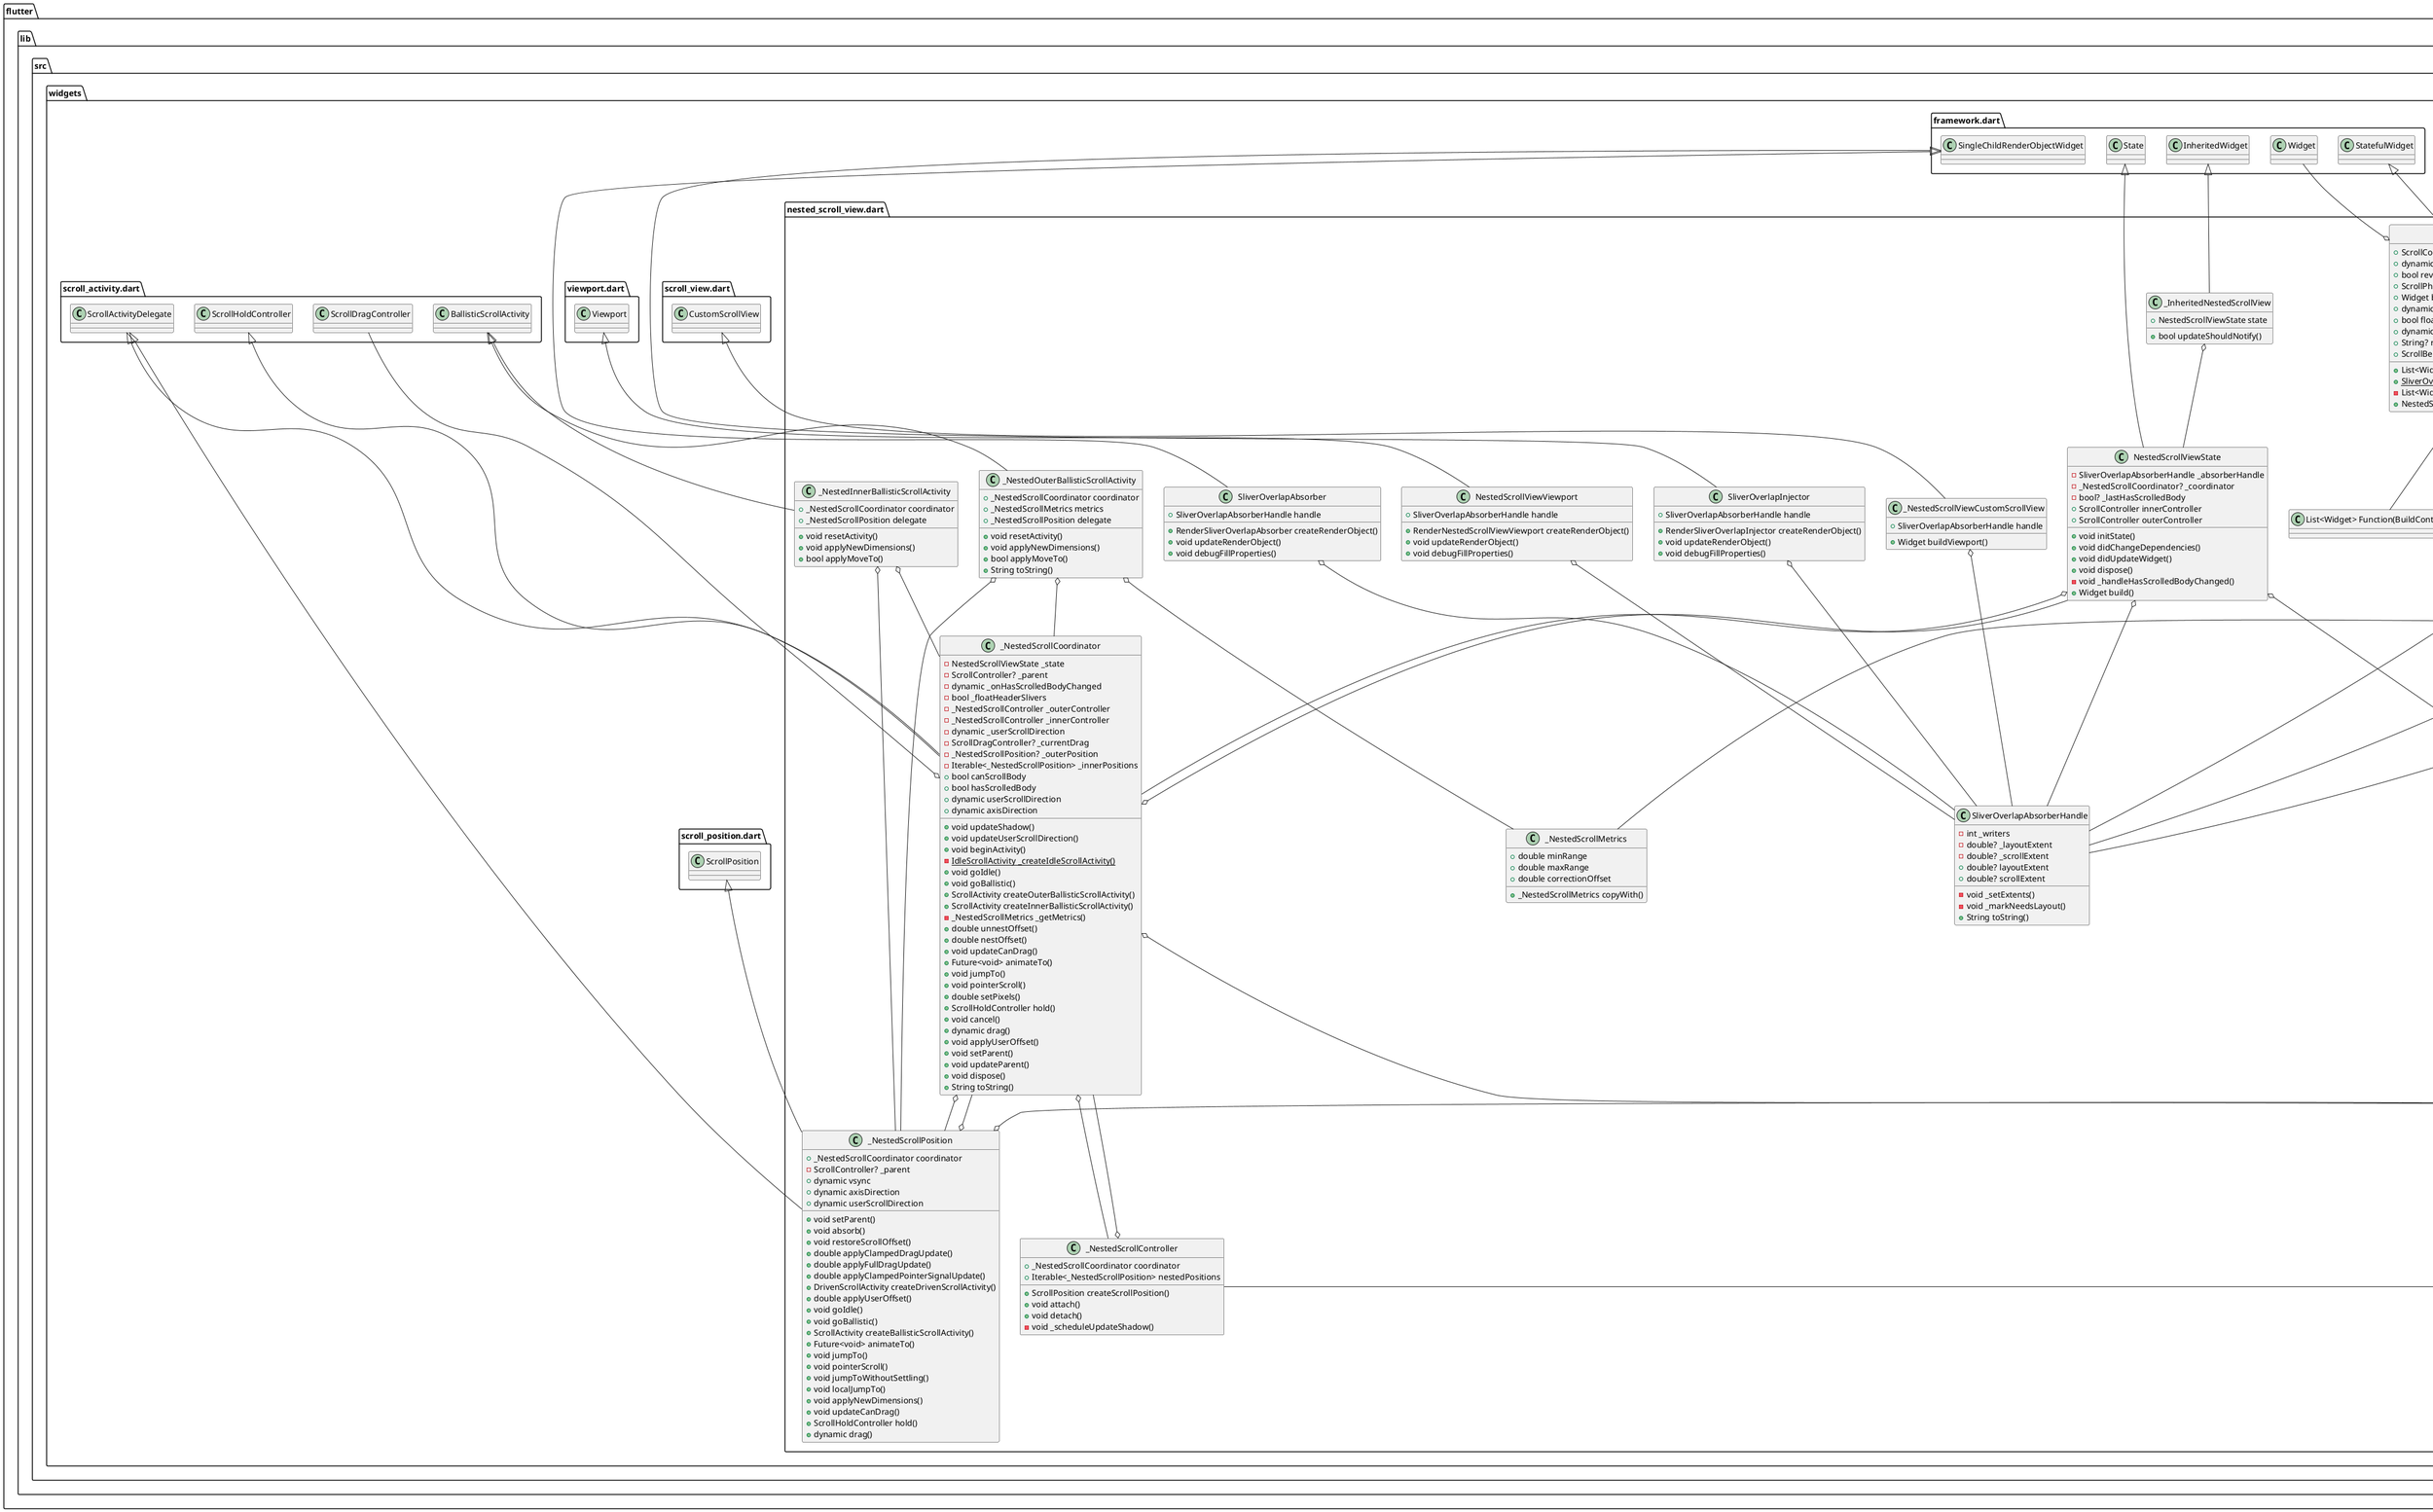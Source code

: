 @startuml
set namespaceSeparator ::

class "flutter::lib::src::widgets::nested_scroll_view.dart::NestedScrollView" {
  +ScrollController? controller
  +dynamic scrollDirection
  +bool reverse
  +ScrollPhysics? physics
  +List<Widget> Function(BuildContext, bool) headerSliverBuilder
  +Widget body
  +dynamic dragStartBehavior
  +bool floatHeaderSlivers
  +dynamic clipBehavior
  +String? restorationId
  +ScrollBehavior? scrollBehavior
  {static} +SliverOverlapAbsorberHandle sliverOverlapAbsorberHandleFor()
  -List<Widget> _buildSlivers()
  +NestedScrollViewState createState()
}

"flutter::lib::src::widgets::nested_scroll_view.dart::NestedScrollView" o-- "flutter::lib::src::widgets::scroll_controller.dart::ScrollController"
"flutter::lib::src::widgets::nested_scroll_view.dart::NestedScrollView" o-- "flutter::lib::src::widgets::scroll_physics.dart::ScrollPhysics"
"flutter::lib::src::widgets::nested_scroll_view.dart::NestedScrollView" o-- "flutter::lib::src::widgets::nested_scroll_view.dart::List<Widget> Function(BuildContext, bool)"
"flutter::lib::src::widgets::nested_scroll_view.dart::NestedScrollView" o-- "flutter::lib::src::widgets::framework.dart::Widget"
"flutter::lib::src::widgets::nested_scroll_view.dart::NestedScrollView" o-- "flutter::lib::src::widgets::scroll_configuration.dart::ScrollBehavior"
"flutter::lib::src::widgets::framework.dart::StatefulWidget" <|-- "flutter::lib::src::widgets::nested_scroll_view.dart::NestedScrollView"

class "flutter::lib::src::widgets::nested_scroll_view.dart::NestedScrollViewState" {
  -SliverOverlapAbsorberHandle _absorberHandle
  -_NestedScrollCoordinator? _coordinator
  -bool? _lastHasScrolledBody
  +ScrollController innerController
  +ScrollController outerController
  +void initState()
  +void didChangeDependencies()
  +void didUpdateWidget()
  +void dispose()
  -void _handleHasScrolledBodyChanged()
  +Widget build()
}

"flutter::lib::src::widgets::nested_scroll_view.dart::NestedScrollViewState" o-- "flutter::lib::src::widgets::nested_scroll_view.dart::SliverOverlapAbsorberHandle"
"flutter::lib::src::widgets::nested_scroll_view.dart::NestedScrollViewState" o-- "flutter::lib::src::widgets::nested_scroll_view.dart::_NestedScrollCoordinator"
"flutter::lib::src::widgets::nested_scroll_view.dart::NestedScrollViewState" o-- "flutter::lib::src::widgets::scroll_controller.dart::ScrollController"
"flutter::lib::src::widgets::framework.dart::State" <|-- "flutter::lib::src::widgets::nested_scroll_view.dart::NestedScrollViewState"

class "flutter::lib::src::widgets::nested_scroll_view.dart::_NestedScrollViewCustomScrollView" {
  +SliverOverlapAbsorberHandle handle
  +Widget buildViewport()
}

"flutter::lib::src::widgets::nested_scroll_view.dart::_NestedScrollViewCustomScrollView" o-- "flutter::lib::src::widgets::nested_scroll_view.dart::SliverOverlapAbsorberHandle"
"flutter::lib::src::widgets::scroll_view.dart::CustomScrollView" <|-- "flutter::lib::src::widgets::nested_scroll_view.dart::_NestedScrollViewCustomScrollView"

class "flutter::lib::src::widgets::nested_scroll_view.dart::_InheritedNestedScrollView" {
  +NestedScrollViewState state
  +bool updateShouldNotify()
}

"flutter::lib::src::widgets::nested_scroll_view.dart::_InheritedNestedScrollView" o-- "flutter::lib::src::widgets::nested_scroll_view.dart::NestedScrollViewState"
"flutter::lib::src::widgets::framework.dart::InheritedWidget" <|-- "flutter::lib::src::widgets::nested_scroll_view.dart::_InheritedNestedScrollView"

class "flutter::lib::src::widgets::nested_scroll_view.dart::_NestedScrollMetrics" {
  +double minRange
  +double maxRange
  +double correctionOffset
  +_NestedScrollMetrics copyWith()
}

"flutter::lib::src::widgets::scroll_metrics.dart::FixedScrollMetrics" <|-- "flutter::lib::src::widgets::nested_scroll_view.dart::_NestedScrollMetrics"

class "flutter::lib::src::widgets::nested_scroll_view.dart::_NestedScrollCoordinator" {
  -NestedScrollViewState _state
  -ScrollController? _parent
  -dynamic _onHasScrolledBodyChanged
  -bool _floatHeaderSlivers
  -_NestedScrollController _outerController
  -_NestedScrollController _innerController
  -dynamic _userScrollDirection
  -ScrollDragController? _currentDrag
  -_NestedScrollPosition? _outerPosition
  -Iterable<_NestedScrollPosition> _innerPositions
  +bool canScrollBody
  +bool hasScrolledBody
  +dynamic userScrollDirection
  +dynamic axisDirection
  +void updateShadow()
  +void updateUserScrollDirection()
  +void beginActivity()
  {static} -IdleScrollActivity _createIdleScrollActivity()
  +void goIdle()
  +void goBallistic()
  +ScrollActivity createOuterBallisticScrollActivity()
  +ScrollActivity createInnerBallisticScrollActivity()
  -_NestedScrollMetrics _getMetrics()
  +double unnestOffset()
  +double nestOffset()
  +void updateCanDrag()
  +Future<void> animateTo()
  +void jumpTo()
  +void pointerScroll()
  +double setPixels()
  +ScrollHoldController hold()
  +void cancel()
  +dynamic drag()
  +void applyUserOffset()
  +void setParent()
  +void updateParent()
  +void dispose()
  +String toString()
}

"flutter::lib::src::widgets::nested_scroll_view.dart::_NestedScrollCoordinator" o-- "flutter::lib::src::widgets::nested_scroll_view.dart::NestedScrollViewState"
"flutter::lib::src::widgets::nested_scroll_view.dart::_NestedScrollCoordinator" o-- "flutter::lib::src::widgets::scroll_controller.dart::ScrollController"
"flutter::lib::src::widgets::nested_scroll_view.dart::_NestedScrollCoordinator" o-- "flutter::lib::src::widgets::nested_scroll_view.dart::_NestedScrollController"
"flutter::lib::src::widgets::nested_scroll_view.dart::_NestedScrollCoordinator" o-- "flutter::lib::src::widgets::scroll_activity.dart::ScrollDragController"
"flutter::lib::src::widgets::nested_scroll_view.dart::_NestedScrollCoordinator" o-- "flutter::lib::src::widgets::nested_scroll_view.dart::_NestedScrollPosition"
"flutter::lib::src::widgets::scroll_activity.dart::ScrollActivityDelegate" <|-- "flutter::lib::src::widgets::nested_scroll_view.dart::_NestedScrollCoordinator"
"flutter::lib::src::widgets::scroll_activity.dart::ScrollHoldController" <|-- "flutter::lib::src::widgets::nested_scroll_view.dart::_NestedScrollCoordinator"

class "flutter::lib::src::widgets::nested_scroll_view.dart::_NestedScrollController" {
  +_NestedScrollCoordinator coordinator
  +Iterable<_NestedScrollPosition> nestedPositions
  +ScrollPosition createScrollPosition()
  +void attach()
  +void detach()
  -void _scheduleUpdateShadow()
}

"flutter::lib::src::widgets::nested_scroll_view.dart::_NestedScrollController" o-- "flutter::lib::src::widgets::nested_scroll_view.dart::_NestedScrollCoordinator"
"flutter::lib::src::widgets::scroll_controller.dart::ScrollController" <|-- "flutter::lib::src::widgets::nested_scroll_view.dart::_NestedScrollController"

class "flutter::lib::src::widgets::nested_scroll_view.dart::_NestedScrollPosition" {
  +_NestedScrollCoordinator coordinator
  -ScrollController? _parent
  +dynamic vsync
  +dynamic axisDirection
  +dynamic userScrollDirection
  +void setParent()
  +void absorb()
  +void restoreScrollOffset()
  +double applyClampedDragUpdate()
  +double applyFullDragUpdate()
  +double applyClampedPointerSignalUpdate()
  +DrivenScrollActivity createDrivenScrollActivity()
  +double applyUserOffset()
  +void goIdle()
  +void goBallistic()
  +ScrollActivity createBallisticScrollActivity()
  +Future<void> animateTo()
  +void jumpTo()
  +void pointerScroll()
  +void jumpToWithoutSettling()
  +void localJumpTo()
  +void applyNewDimensions()
  +void updateCanDrag()
  +ScrollHoldController hold()
  +dynamic drag()
}

"flutter::lib::src::widgets::nested_scroll_view.dart::_NestedScrollPosition" o-- "flutter::lib::src::widgets::nested_scroll_view.dart::_NestedScrollCoordinator"
"flutter::lib::src::widgets::nested_scroll_view.dart::_NestedScrollPosition" o-- "flutter::lib::src::widgets::scroll_controller.dart::ScrollController"
"flutter::lib::src::widgets::scroll_position.dart::ScrollPosition" <|-- "flutter::lib::src::widgets::nested_scroll_view.dart::_NestedScrollPosition"
"flutter::lib::src::widgets::scroll_activity.dart::ScrollActivityDelegate" <|-- "flutter::lib::src::widgets::nested_scroll_view.dart::_NestedScrollPosition"

class "flutter::lib::src::widgets::nested_scroll_view.dart::_NestedInnerBallisticScrollActivity" {
  +_NestedScrollCoordinator coordinator
  +_NestedScrollPosition delegate
  +void resetActivity()
  +void applyNewDimensions()
  +bool applyMoveTo()
}

"flutter::lib::src::widgets::nested_scroll_view.dart::_NestedInnerBallisticScrollActivity" o-- "flutter::lib::src::widgets::nested_scroll_view.dart::_NestedScrollCoordinator"
"flutter::lib::src::widgets::nested_scroll_view.dart::_NestedInnerBallisticScrollActivity" o-- "flutter::lib::src::widgets::nested_scroll_view.dart::_NestedScrollPosition"
"flutter::lib::src::widgets::scroll_activity.dart::BallisticScrollActivity" <|-- "flutter::lib::src::widgets::nested_scroll_view.dart::_NestedInnerBallisticScrollActivity"

class "flutter::lib::src::widgets::nested_scroll_view.dart::_NestedOuterBallisticScrollActivity" {
  +_NestedScrollCoordinator coordinator
  +_NestedScrollMetrics metrics
  +_NestedScrollPosition delegate
  +void resetActivity()
  +void applyNewDimensions()
  +bool applyMoveTo()
  +String toString()
}

"flutter::lib::src::widgets::nested_scroll_view.dart::_NestedOuterBallisticScrollActivity" o-- "flutter::lib::src::widgets::nested_scroll_view.dart::_NestedScrollCoordinator"
"flutter::lib::src::widgets::nested_scroll_view.dart::_NestedOuterBallisticScrollActivity" o-- "flutter::lib::src::widgets::nested_scroll_view.dart::_NestedScrollMetrics"
"flutter::lib::src::widgets::nested_scroll_view.dart::_NestedOuterBallisticScrollActivity" o-- "flutter::lib::src::widgets::nested_scroll_view.dart::_NestedScrollPosition"
"flutter::lib::src::widgets::scroll_activity.dart::BallisticScrollActivity" <|-- "flutter::lib::src::widgets::nested_scroll_view.dart::_NestedOuterBallisticScrollActivity"

class "flutter::lib::src::widgets::nested_scroll_view.dart::SliverOverlapAbsorberHandle" {
  -int _writers
  -double? _layoutExtent
  -double? _scrollExtent
  +double? layoutExtent
  +double? scrollExtent
  -void _setExtents()
  -void _markNeedsLayout()
  +String toString()
}

class "flutter::lib::src::widgets::nested_scroll_view.dart::SliverOverlapAbsorber" {
  +SliverOverlapAbsorberHandle handle
  +RenderSliverOverlapAbsorber createRenderObject()
  +void updateRenderObject()
  +void debugFillProperties()
}

"flutter::lib::src::widgets::nested_scroll_view.dart::SliverOverlapAbsorber" o-- "flutter::lib::src::widgets::nested_scroll_view.dart::SliverOverlapAbsorberHandle"
"flutter::lib::src::widgets::framework.dart::SingleChildRenderObjectWidget" <|-- "flutter::lib::src::widgets::nested_scroll_view.dart::SliverOverlapAbsorber"

class "flutter::lib::src::widgets::nested_scroll_view.dart::RenderSliverOverlapAbsorber" {
  -SliverOverlapAbsorberHandle _handle
  +SliverOverlapAbsorberHandle handle
  +void attach()
  +void detach()
  +void performLayout()
  +void applyPaintTransform()
  +bool hitTestChildren()
  +void paint()
  +void debugFillProperties()
}

"flutter::lib::src::widgets::nested_scroll_view.dart::RenderSliverOverlapAbsorber" o-- "flutter::lib::src::widgets::nested_scroll_view.dart::SliverOverlapAbsorberHandle"

class "flutter::lib::src::widgets::nested_scroll_view.dart::SliverOverlapInjector" {
  +SliverOverlapAbsorberHandle handle
  +RenderSliverOverlapInjector createRenderObject()
  +void updateRenderObject()
  +void debugFillProperties()
}

"flutter::lib::src::widgets::nested_scroll_view.dart::SliverOverlapInjector" o-- "flutter::lib::src::widgets::nested_scroll_view.dart::SliverOverlapAbsorberHandle"
"flutter::lib::src::widgets::framework.dart::SingleChildRenderObjectWidget" <|-- "flutter::lib::src::widgets::nested_scroll_view.dart::SliverOverlapInjector"

class "flutter::lib::src::widgets::nested_scroll_view.dart::RenderSliverOverlapInjector" {
  -double? _currentLayoutExtent
  -double? _currentMaxExtent
  -SliverOverlapAbsorberHandle _handle
  +SliverOverlapAbsorberHandle handle
  +void attach()
  +void detach()
  +void performLayout()
  +void debugPaint()
  +void debugFillProperties()
}

"flutter::lib::src::widgets::nested_scroll_view.dart::RenderSliverOverlapInjector" o-- "flutter::lib::src::widgets::nested_scroll_view.dart::SliverOverlapAbsorberHandle"

class "flutter::lib::src::widgets::nested_scroll_view.dart::NestedScrollViewViewport" {
  +SliverOverlapAbsorberHandle handle
  +RenderNestedScrollViewViewport createRenderObject()
  +void updateRenderObject()
  +void debugFillProperties()
}

"flutter::lib::src::widgets::nested_scroll_view.dart::NestedScrollViewViewport" o-- "flutter::lib::src::widgets::nested_scroll_view.dart::SliverOverlapAbsorberHandle"
"flutter::lib::src::widgets::viewport.dart::Viewport" <|-- "flutter::lib::src::widgets::nested_scroll_view.dart::NestedScrollViewViewport"

class "flutter::lib::src::widgets::nested_scroll_view.dart::RenderNestedScrollViewViewport" {
  -SliverOverlapAbsorberHandle _handle
  +SliverOverlapAbsorberHandle handle
  +void markNeedsLayout()
  +void debugFillProperties()
}

"flutter::lib::src::widgets::nested_scroll_view.dart::RenderNestedScrollViewViewport" o-- "flutter::lib::src::widgets::nested_scroll_view.dart::SliverOverlapAbsorberHandle"

class "flutter::lib::src::widgets::nested_scroll_view.dart::_NestedBallisticScrollActivityMode" {
  +int index
  {static} +List<_NestedBallisticScrollActivityMode> values
  {static} +_NestedBallisticScrollActivityMode outer
  {static} +_NestedBallisticScrollActivityMode inner
  {static} +_NestedBallisticScrollActivityMode independent
}

"flutter::lib::src::widgets::nested_scroll_view.dart::_NestedBallisticScrollActivityMode" o-- "flutter::lib::src::widgets::nested_scroll_view.dart::_NestedBallisticScrollActivityMode"
"dart::core::Enum" <|-- "flutter::lib::src::widgets::nested_scroll_view.dart::_NestedBallisticScrollActivityMode"


@enduml